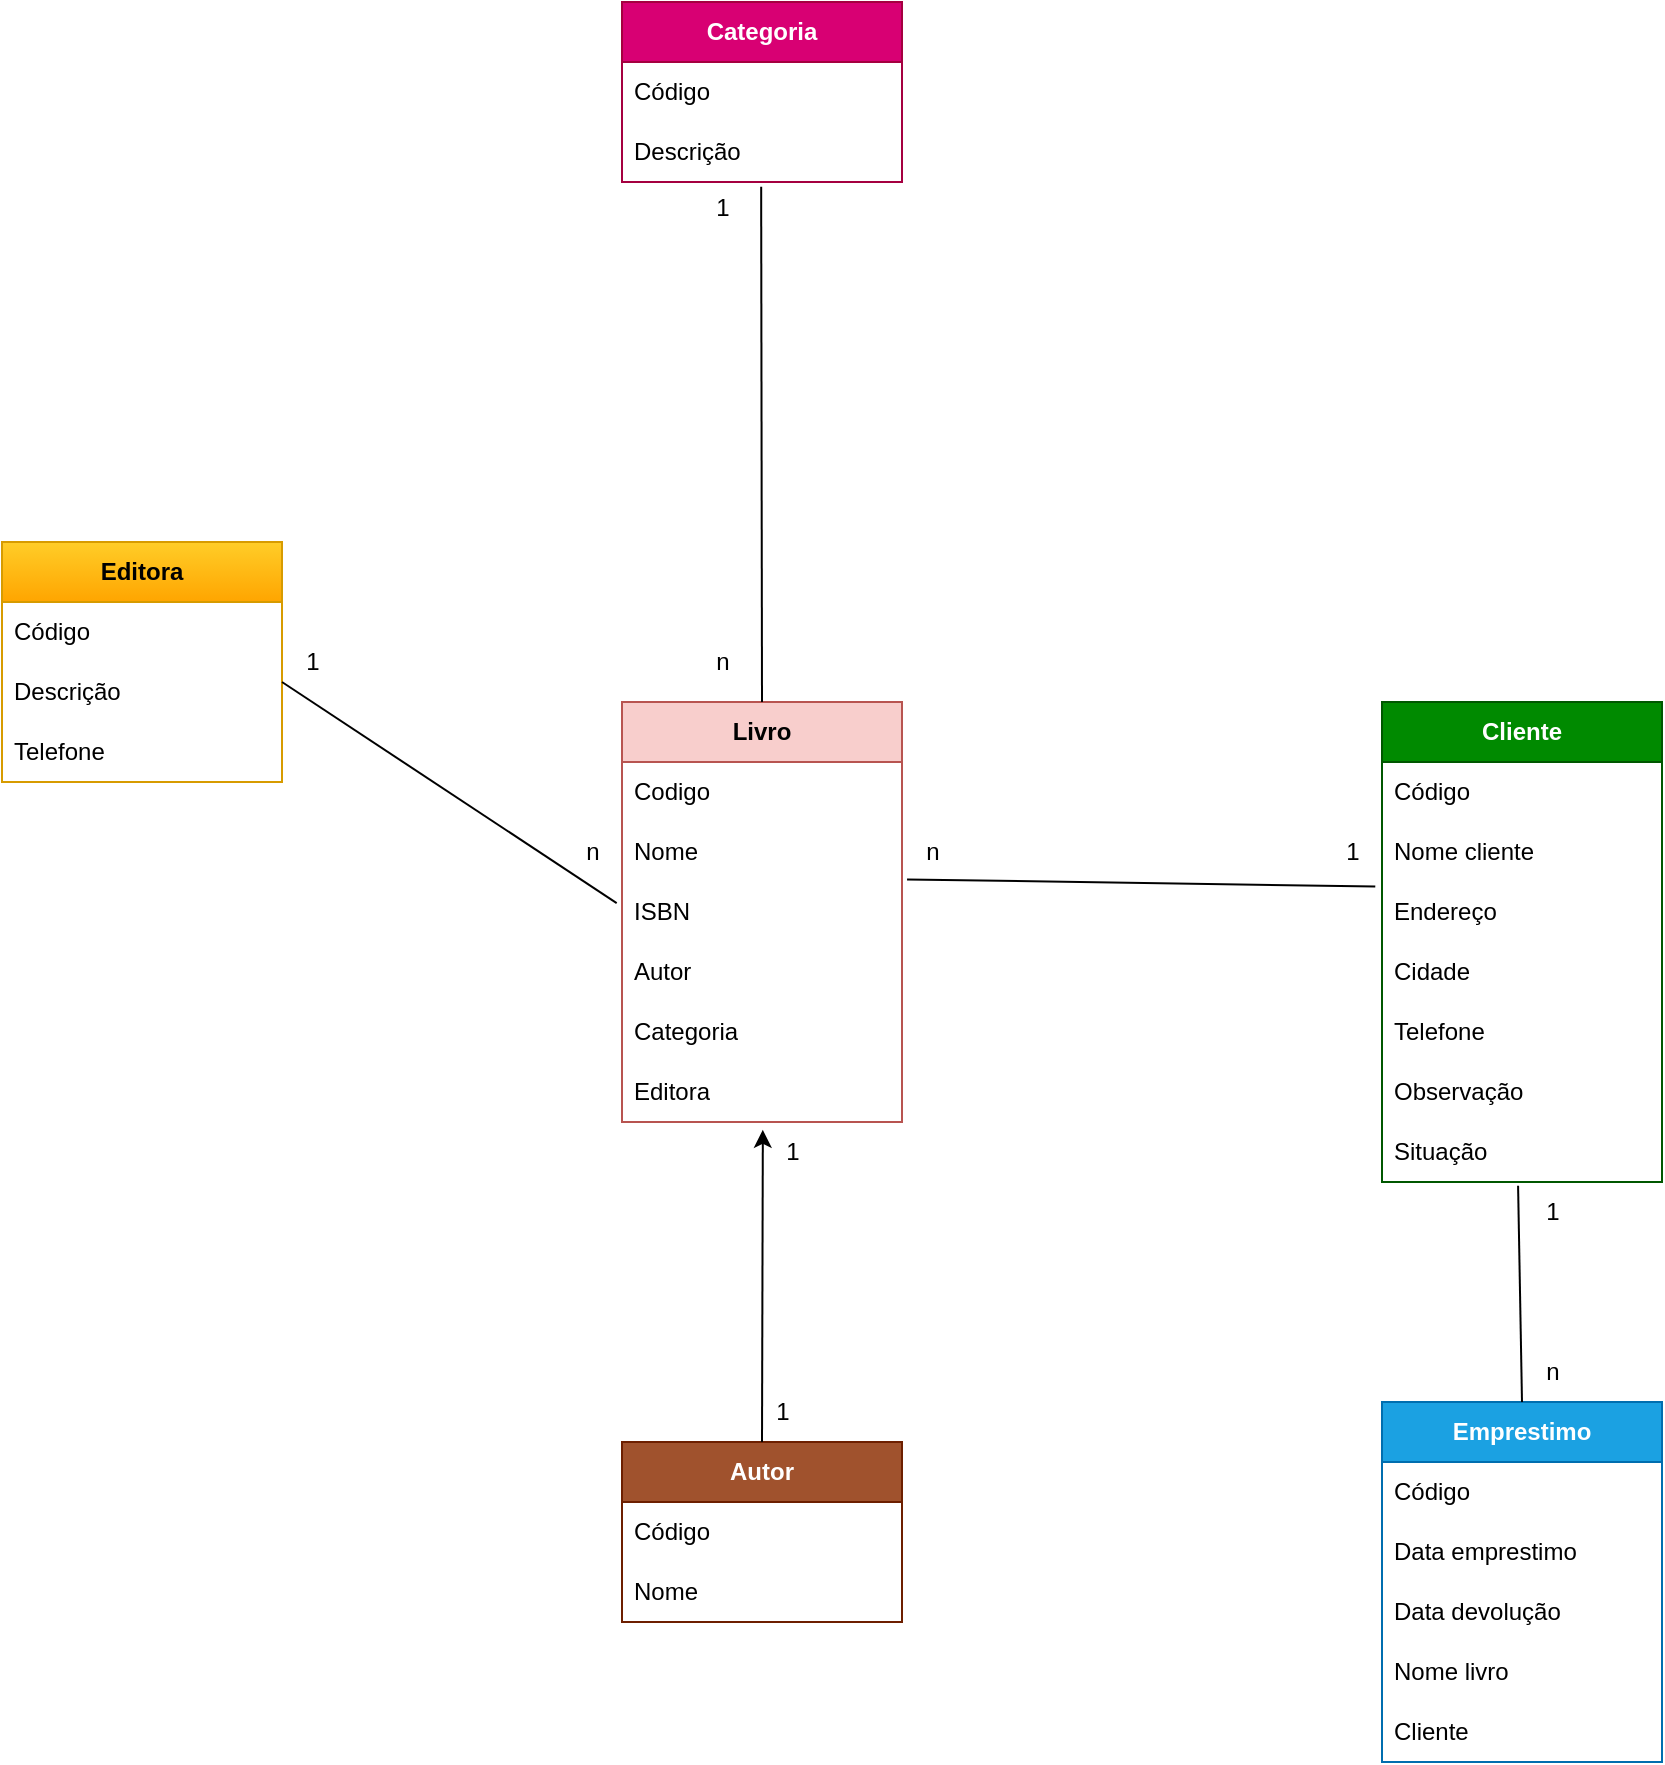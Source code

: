 <mxfile version="23.1.2" type="github">
  <diagram name="Página-1" id="LYTyenL5M_XubSDh9pUi">
    <mxGraphModel dx="2006" dy="669" grid="1" gridSize="10" guides="1" tooltips="1" connect="1" arrows="1" fold="1" page="1" pageScale="1" pageWidth="827" pageHeight="1169" math="0" shadow="0">
      <root>
        <mxCell id="0" />
        <mxCell id="1" parent="0" />
        <mxCell id="Nt8so5vk-myf7H3FsUE5-1" value="&lt;b&gt;Livro&lt;/b&gt;" style="swimlane;fontStyle=0;childLayout=stackLayout;horizontal=1;startSize=30;horizontalStack=0;resizeParent=1;resizeParentMax=0;resizeLast=0;collapsible=1;marginBottom=0;whiteSpace=wrap;html=1;fillColor=#f8cecc;strokeColor=#b85450;" parent="1" vertex="1">
          <mxGeometry x="180" y="620" width="140" height="210" as="geometry" />
        </mxCell>
        <mxCell id="b_RUJDINkFY4w8ei_x7M-7" value="Codigo" style="text;strokeColor=none;fillColor=none;align=left;verticalAlign=middle;spacingLeft=4;spacingRight=4;overflow=hidden;points=[[0,0.5],[1,0.5]];portConstraint=eastwest;rotatable=0;whiteSpace=wrap;html=1;" vertex="1" parent="Nt8so5vk-myf7H3FsUE5-1">
          <mxGeometry y="30" width="140" height="30" as="geometry" />
        </mxCell>
        <mxCell id="Nt8so5vk-myf7H3FsUE5-3" value="Nome" style="text;strokeColor=none;fillColor=none;align=left;verticalAlign=middle;spacingLeft=4;spacingRight=4;overflow=hidden;points=[[0,0.5],[1,0.5]];portConstraint=eastwest;rotatable=0;whiteSpace=wrap;html=1;" parent="Nt8so5vk-myf7H3FsUE5-1" vertex="1">
          <mxGeometry y="60" width="140" height="30" as="geometry" />
        </mxCell>
        <mxCell id="Nt8so5vk-myf7H3FsUE5-4" value="ISBN" style="text;strokeColor=none;fillColor=none;align=left;verticalAlign=middle;spacingLeft=4;spacingRight=4;overflow=hidden;points=[[0,0.5],[1,0.5]];portConstraint=eastwest;rotatable=0;whiteSpace=wrap;html=1;" parent="Nt8so5vk-myf7H3FsUE5-1" vertex="1">
          <mxGeometry y="90" width="140" height="30" as="geometry" />
        </mxCell>
        <mxCell id="QwdZJJdnSySVRxXiRAhK-1" value="Autor" style="text;strokeColor=none;fillColor=none;align=left;verticalAlign=middle;spacingLeft=4;spacingRight=4;overflow=hidden;points=[[0,0.5],[1,0.5]];portConstraint=eastwest;rotatable=0;whiteSpace=wrap;html=1;" parent="Nt8so5vk-myf7H3FsUE5-1" vertex="1">
          <mxGeometry y="120" width="140" height="30" as="geometry" />
        </mxCell>
        <mxCell id="b_RUJDINkFY4w8ei_x7M-2" value="Categoria" style="text;strokeColor=none;fillColor=none;align=left;verticalAlign=middle;spacingLeft=4;spacingRight=4;overflow=hidden;points=[[0,0.5],[1,0.5]];portConstraint=eastwest;rotatable=0;whiteSpace=wrap;html=1;" vertex="1" parent="Nt8so5vk-myf7H3FsUE5-1">
          <mxGeometry y="150" width="140" height="30" as="geometry" />
        </mxCell>
        <mxCell id="b_RUJDINkFY4w8ei_x7M-3" value="Editora" style="text;strokeColor=none;fillColor=none;align=left;verticalAlign=middle;spacingLeft=4;spacingRight=4;overflow=hidden;points=[[0,0.5],[1,0.5]];portConstraint=eastwest;rotatable=0;whiteSpace=wrap;html=1;" vertex="1" parent="Nt8so5vk-myf7H3FsUE5-1">
          <mxGeometry y="180" width="140" height="30" as="geometry" />
        </mxCell>
        <mxCell id="Nt8so5vk-myf7H3FsUE5-5" value="&lt;b&gt;Emprestimo&lt;/b&gt;" style="swimlane;fontStyle=0;childLayout=stackLayout;horizontal=1;startSize=30;horizontalStack=0;resizeParent=1;resizeParentMax=0;resizeLast=0;collapsible=1;marginBottom=0;whiteSpace=wrap;html=1;fillColor=#1ba1e2;strokeColor=#006EAF;fontColor=#ffffff;" parent="1" vertex="1">
          <mxGeometry x="560" y="970" width="140" height="180" as="geometry" />
        </mxCell>
        <mxCell id="b_RUJDINkFY4w8ei_x7M-9" value="Código" style="text;strokeColor=none;fillColor=none;align=left;verticalAlign=middle;spacingLeft=4;spacingRight=4;overflow=hidden;points=[[0,0.5],[1,0.5]];portConstraint=eastwest;rotatable=0;whiteSpace=wrap;html=1;" vertex="1" parent="Nt8so5vk-myf7H3FsUE5-5">
          <mxGeometry y="30" width="140" height="30" as="geometry" />
        </mxCell>
        <mxCell id="Nt8so5vk-myf7H3FsUE5-6" value="Data emprestimo" style="text;strokeColor=none;fillColor=none;align=left;verticalAlign=middle;spacingLeft=4;spacingRight=4;overflow=hidden;points=[[0,0.5],[1,0.5]];portConstraint=eastwest;rotatable=0;whiteSpace=wrap;html=1;" parent="Nt8so5vk-myf7H3FsUE5-5" vertex="1">
          <mxGeometry y="60" width="140" height="30" as="geometry" />
        </mxCell>
        <mxCell id="Nt8so5vk-myf7H3FsUE5-7" value="Data devolução" style="text;strokeColor=none;fillColor=none;align=left;verticalAlign=middle;spacingLeft=4;spacingRight=4;overflow=hidden;points=[[0,0.5],[1,0.5]];portConstraint=eastwest;rotatable=0;whiteSpace=wrap;html=1;" parent="Nt8so5vk-myf7H3FsUE5-5" vertex="1">
          <mxGeometry y="90" width="140" height="30" as="geometry" />
        </mxCell>
        <mxCell id="Nt8so5vk-myf7H3FsUE5-8" value="Nome livro" style="text;strokeColor=none;fillColor=none;align=left;verticalAlign=middle;spacingLeft=4;spacingRight=4;overflow=hidden;points=[[0,0.5],[1,0.5]];portConstraint=eastwest;rotatable=0;whiteSpace=wrap;html=1;" parent="Nt8so5vk-myf7H3FsUE5-5" vertex="1">
          <mxGeometry y="120" width="140" height="30" as="geometry" />
        </mxCell>
        <mxCell id="b_RUJDINkFY4w8ei_x7M-10" value="Cliente" style="text;strokeColor=none;fillColor=none;align=left;verticalAlign=middle;spacingLeft=4;spacingRight=4;overflow=hidden;points=[[0,0.5],[1,0.5]];portConstraint=eastwest;rotatable=0;whiteSpace=wrap;html=1;" vertex="1" parent="Nt8so5vk-myf7H3FsUE5-5">
          <mxGeometry y="150" width="140" height="30" as="geometry" />
        </mxCell>
        <mxCell id="Nt8so5vk-myf7H3FsUE5-9" value="&lt;b&gt;Cliente&lt;/b&gt;" style="swimlane;fontStyle=0;childLayout=stackLayout;horizontal=1;startSize=30;horizontalStack=0;resizeParent=1;resizeParentMax=0;resizeLast=0;collapsible=1;marginBottom=0;whiteSpace=wrap;html=1;fillColor=#008a00;fontColor=#ffffff;strokeColor=#005700;" parent="1" vertex="1">
          <mxGeometry x="560" y="620" width="140" height="240" as="geometry" />
        </mxCell>
        <mxCell id="b_RUJDINkFY4w8ei_x7M-8" value="Código" style="text;strokeColor=none;fillColor=none;align=left;verticalAlign=middle;spacingLeft=4;spacingRight=4;overflow=hidden;points=[[0,0.5],[1,0.5]];portConstraint=eastwest;rotatable=0;whiteSpace=wrap;html=1;" vertex="1" parent="Nt8so5vk-myf7H3FsUE5-9">
          <mxGeometry y="30" width="140" height="30" as="geometry" />
        </mxCell>
        <mxCell id="Nt8so5vk-myf7H3FsUE5-10" value="Nome cliente" style="text;strokeColor=none;fillColor=none;align=left;verticalAlign=middle;spacingLeft=4;spacingRight=4;overflow=hidden;points=[[0,0.5],[1,0.5]];portConstraint=eastwest;rotatable=0;whiteSpace=wrap;html=1;" parent="Nt8so5vk-myf7H3FsUE5-9" vertex="1">
          <mxGeometry y="60" width="140" height="30" as="geometry" />
        </mxCell>
        <mxCell id="Nt8so5vk-myf7H3FsUE5-11" value="Endereço" style="text;strokeColor=none;fillColor=none;align=left;verticalAlign=middle;spacingLeft=4;spacingRight=4;overflow=hidden;points=[[0,0.5],[1,0.5]];portConstraint=eastwest;rotatable=0;whiteSpace=wrap;html=1;" parent="Nt8so5vk-myf7H3FsUE5-9" vertex="1">
          <mxGeometry y="90" width="140" height="30" as="geometry" />
        </mxCell>
        <mxCell id="Nt8so5vk-myf7H3FsUE5-12" value="Cidade" style="text;strokeColor=none;fillColor=none;align=left;verticalAlign=middle;spacingLeft=4;spacingRight=4;overflow=hidden;points=[[0,0.5],[1,0.5]];portConstraint=eastwest;rotatable=0;whiteSpace=wrap;html=1;" parent="Nt8so5vk-myf7H3FsUE5-9" vertex="1">
          <mxGeometry y="120" width="140" height="30" as="geometry" />
        </mxCell>
        <mxCell id="b_RUJDINkFY4w8ei_x7M-4" value="Telefone" style="text;strokeColor=none;fillColor=none;align=left;verticalAlign=middle;spacingLeft=4;spacingRight=4;overflow=hidden;points=[[0,0.5],[1,0.5]];portConstraint=eastwest;rotatable=0;whiteSpace=wrap;html=1;" vertex="1" parent="Nt8so5vk-myf7H3FsUE5-9">
          <mxGeometry y="150" width="140" height="30" as="geometry" />
        </mxCell>
        <mxCell id="b_RUJDINkFY4w8ei_x7M-5" value="Observação" style="text;strokeColor=none;fillColor=none;align=left;verticalAlign=middle;spacingLeft=4;spacingRight=4;overflow=hidden;points=[[0,0.5],[1,0.5]];portConstraint=eastwest;rotatable=0;whiteSpace=wrap;html=1;" vertex="1" parent="Nt8so5vk-myf7H3FsUE5-9">
          <mxGeometry y="180" width="140" height="30" as="geometry" />
        </mxCell>
        <mxCell id="b_RUJDINkFY4w8ei_x7M-6" value="Situação" style="text;strokeColor=none;fillColor=none;align=left;verticalAlign=middle;spacingLeft=4;spacingRight=4;overflow=hidden;points=[[0,0.5],[1,0.5]];portConstraint=eastwest;rotatable=0;whiteSpace=wrap;html=1;" vertex="1" parent="Nt8so5vk-myf7H3FsUE5-9">
          <mxGeometry y="210" width="140" height="30" as="geometry" />
        </mxCell>
        <mxCell id="8Woj3Ze8O1TRlN3UBYYy-1" value="&lt;b&gt;Autor&lt;/b&gt;" style="swimlane;fontStyle=0;childLayout=stackLayout;horizontal=1;startSize=30;horizontalStack=0;resizeParent=1;resizeParentMax=0;resizeLast=0;collapsible=1;marginBottom=0;whiteSpace=wrap;html=1;fillColor=#a0522d;fontColor=#ffffff;strokeColor=#6D1F00;" parent="1" vertex="1">
          <mxGeometry x="180" y="990" width="140" height="90" as="geometry" />
        </mxCell>
        <mxCell id="8Woj3Ze8O1TRlN3UBYYy-2" value="Código" style="text;strokeColor=none;fillColor=none;align=left;verticalAlign=middle;spacingLeft=4;spacingRight=4;overflow=hidden;points=[[0,0.5],[1,0.5]];portConstraint=eastwest;rotatable=0;whiteSpace=wrap;html=1;" parent="8Woj3Ze8O1TRlN3UBYYy-1" vertex="1">
          <mxGeometry y="30" width="140" height="30" as="geometry" />
        </mxCell>
        <mxCell id="8Woj3Ze8O1TRlN3UBYYy-3" value="Nome" style="text;strokeColor=none;fillColor=none;align=left;verticalAlign=middle;spacingLeft=4;spacingRight=4;overflow=hidden;points=[[0,0.5],[1,0.5]];portConstraint=eastwest;rotatable=0;whiteSpace=wrap;html=1;" parent="8Woj3Ze8O1TRlN3UBYYy-1" vertex="1">
          <mxGeometry y="60" width="140" height="30" as="geometry" />
        </mxCell>
        <mxCell id="8Woj3Ze8O1TRlN3UBYYy-5" value="&lt;b&gt;Editora&lt;/b&gt;" style="swimlane;fontStyle=0;childLayout=stackLayout;horizontal=1;startSize=30;horizontalStack=0;resizeParent=1;resizeParentMax=0;resizeLast=0;collapsible=1;marginBottom=0;whiteSpace=wrap;html=1;fillColor=#ffcd28;strokeColor=#d79b00;gradientColor=#ffa500;" parent="1" vertex="1">
          <mxGeometry x="-130" y="540" width="140" height="120" as="geometry" />
        </mxCell>
        <mxCell id="8Woj3Ze8O1TRlN3UBYYy-6" value="Código" style="text;strokeColor=none;fillColor=none;align=left;verticalAlign=middle;spacingLeft=4;spacingRight=4;overflow=hidden;points=[[0,0.5],[1,0.5]];portConstraint=eastwest;rotatable=0;whiteSpace=wrap;html=1;" parent="8Woj3Ze8O1TRlN3UBYYy-5" vertex="1">
          <mxGeometry y="30" width="140" height="30" as="geometry" />
        </mxCell>
        <mxCell id="8Woj3Ze8O1TRlN3UBYYy-13" value="" style="endArrow=none;html=1;rounded=0;exitX=-0.019;exitY=0.352;exitDx=0;exitDy=0;exitPerimeter=0;" parent="8Woj3Ze8O1TRlN3UBYYy-5" source="Nt8so5vk-myf7H3FsUE5-4" edge="1">
          <mxGeometry width="50" height="50" relative="1" as="geometry">
            <mxPoint x="90" y="120" as="sourcePoint" />
            <mxPoint x="140" y="70" as="targetPoint" />
          </mxGeometry>
        </mxCell>
        <mxCell id="8Woj3Ze8O1TRlN3UBYYy-8" value="Descrição" style="text;strokeColor=none;fillColor=none;align=left;verticalAlign=middle;spacingLeft=4;spacingRight=4;overflow=hidden;points=[[0,0.5],[1,0.5]];portConstraint=eastwest;rotatable=0;whiteSpace=wrap;html=1;" parent="8Woj3Ze8O1TRlN3UBYYy-5" vertex="1">
          <mxGeometry y="60" width="140" height="30" as="geometry" />
        </mxCell>
        <mxCell id="b_RUJDINkFY4w8ei_x7M-1" value="Telefone" style="text;strokeColor=none;fillColor=none;align=left;verticalAlign=middle;spacingLeft=4;spacingRight=4;overflow=hidden;points=[[0,0.5],[1,0.5]];portConstraint=eastwest;rotatable=0;whiteSpace=wrap;html=1;" vertex="1" parent="8Woj3Ze8O1TRlN3UBYYy-5">
          <mxGeometry y="90" width="140" height="30" as="geometry" />
        </mxCell>
        <mxCell id="8Woj3Ze8O1TRlN3UBYYy-9" value="&lt;b&gt;Categoria&lt;/b&gt;" style="swimlane;fontStyle=0;childLayout=stackLayout;horizontal=1;startSize=30;horizontalStack=0;resizeParent=1;resizeParentMax=0;resizeLast=0;collapsible=1;marginBottom=0;whiteSpace=wrap;html=1;fillColor=#d80073;fontColor=#ffffff;strokeColor=#A50040;" parent="1" vertex="1">
          <mxGeometry x="180" y="270" width="140" height="90" as="geometry" />
        </mxCell>
        <mxCell id="8Woj3Ze8O1TRlN3UBYYy-10" value="Código" style="text;strokeColor=none;fillColor=none;align=left;verticalAlign=middle;spacingLeft=4;spacingRight=4;overflow=hidden;points=[[0,0.5],[1,0.5]];portConstraint=eastwest;rotatable=0;whiteSpace=wrap;html=1;" parent="8Woj3Ze8O1TRlN3UBYYy-9" vertex="1">
          <mxGeometry y="30" width="140" height="30" as="geometry" />
        </mxCell>
        <mxCell id="8Woj3Ze8O1TRlN3UBYYy-11" value="Descrição" style="text;strokeColor=none;fillColor=none;align=left;verticalAlign=middle;spacingLeft=4;spacingRight=4;overflow=hidden;points=[[0,0.5],[1,0.5]];portConstraint=eastwest;rotatable=0;whiteSpace=wrap;html=1;" parent="8Woj3Ze8O1TRlN3UBYYy-9" vertex="1">
          <mxGeometry y="60" width="140" height="30" as="geometry" />
        </mxCell>
        <mxCell id="8Woj3Ze8O1TRlN3UBYYy-14" value="" style="endArrow=classic;html=1;rounded=0;exitX=0.5;exitY=0;exitDx=0;exitDy=0;entryX=0.503;entryY=1.131;entryDx=0;entryDy=0;entryPerimeter=0;" parent="1" source="8Woj3Ze8O1TRlN3UBYYy-1" target="b_RUJDINkFY4w8ei_x7M-3" edge="1">
          <mxGeometry width="50" height="50" relative="1" as="geometry">
            <mxPoint x="248.11" y="970" as="sourcePoint" />
            <mxPoint x="250" y="810" as="targetPoint" />
          </mxGeometry>
        </mxCell>
        <mxCell id="8Woj3Ze8O1TRlN3UBYYy-15" value="" style="endArrow=none;html=1;rounded=0;exitX=0.5;exitY=0;exitDx=0;exitDy=0;entryX=0.497;entryY=1.081;entryDx=0;entryDy=0;entryPerimeter=0;" parent="1" source="Nt8so5vk-myf7H3FsUE5-1" target="8Woj3Ze8O1TRlN3UBYYy-11" edge="1">
          <mxGeometry width="50" height="50" relative="1" as="geometry">
            <mxPoint x="250" y="600" as="sourcePoint" />
            <mxPoint x="252.66" y="372.94" as="targetPoint" />
          </mxGeometry>
        </mxCell>
        <mxCell id="8Woj3Ze8O1TRlN3UBYYy-16" value="" style="endArrow=none;html=1;rounded=0;exitX=1.018;exitY=-0.043;exitDx=0;exitDy=0;exitPerimeter=0;entryX=-0.024;entryY=0.075;entryDx=0;entryDy=0;entryPerimeter=0;" parent="1" source="Nt8so5vk-myf7H3FsUE5-4" target="Nt8so5vk-myf7H3FsUE5-11" edge="1">
          <mxGeometry width="50" height="50" relative="1" as="geometry">
            <mxPoint x="420" y="720" as="sourcePoint" />
            <mxPoint x="470" y="670" as="targetPoint" />
          </mxGeometry>
        </mxCell>
        <mxCell id="8Woj3Ze8O1TRlN3UBYYy-17" value="" style="endArrow=none;html=1;rounded=0;exitX=0.5;exitY=0;exitDx=0;exitDy=0;entryX=0.486;entryY=1.061;entryDx=0;entryDy=0;entryPerimeter=0;" parent="1" source="Nt8so5vk-myf7H3FsUE5-5" target="b_RUJDINkFY4w8ei_x7M-6" edge="1">
          <mxGeometry width="50" height="50" relative="1" as="geometry">
            <mxPoint x="610" y="810" as="sourcePoint" />
            <mxPoint x="630" y="870" as="targetPoint" />
          </mxGeometry>
        </mxCell>
        <mxCell id="b_RUJDINkFY4w8ei_x7M-11" value="1" style="text;html=1;align=center;verticalAlign=middle;resizable=0;points=[];autosize=1;strokeColor=none;fillColor=none;" vertex="1" parent="1">
          <mxGeometry x="215" y="358" width="30" height="30" as="geometry" />
        </mxCell>
        <mxCell id="b_RUJDINkFY4w8ei_x7M-13" value="n" style="text;html=1;align=center;verticalAlign=middle;resizable=0;points=[];autosize=1;strokeColor=none;fillColor=none;" vertex="1" parent="1">
          <mxGeometry x="215" y="585" width="30" height="30" as="geometry" />
        </mxCell>
        <mxCell id="b_RUJDINkFY4w8ei_x7M-14" value="1" style="text;html=1;align=center;verticalAlign=middle;resizable=0;points=[];autosize=1;strokeColor=none;fillColor=none;" vertex="1" parent="1">
          <mxGeometry x="530" y="680" width="30" height="30" as="geometry" />
        </mxCell>
        <mxCell id="b_RUJDINkFY4w8ei_x7M-15" value="n" style="text;html=1;align=center;verticalAlign=middle;resizable=0;points=[];autosize=1;strokeColor=none;fillColor=none;" vertex="1" parent="1">
          <mxGeometry x="320" y="680" width="30" height="30" as="geometry" />
        </mxCell>
        <mxCell id="b_RUJDINkFY4w8ei_x7M-16" value="1" style="text;html=1;align=center;verticalAlign=middle;resizable=0;points=[];autosize=1;strokeColor=none;fillColor=none;" vertex="1" parent="1">
          <mxGeometry x="10" y="585" width="30" height="30" as="geometry" />
        </mxCell>
        <mxCell id="b_RUJDINkFY4w8ei_x7M-17" value="n" style="text;html=1;align=center;verticalAlign=middle;resizable=0;points=[];autosize=1;strokeColor=none;fillColor=none;" vertex="1" parent="1">
          <mxGeometry x="150" y="680" width="30" height="30" as="geometry" />
        </mxCell>
        <mxCell id="b_RUJDINkFY4w8ei_x7M-18" value="1" style="text;html=1;align=center;verticalAlign=middle;resizable=0;points=[];autosize=1;strokeColor=none;fillColor=none;" vertex="1" parent="1">
          <mxGeometry x="250" y="830" width="30" height="30" as="geometry" />
        </mxCell>
        <mxCell id="b_RUJDINkFY4w8ei_x7M-19" value="1" style="text;html=1;align=center;verticalAlign=middle;resizable=0;points=[];autosize=1;strokeColor=none;fillColor=none;" vertex="1" parent="1">
          <mxGeometry x="245" y="960" width="30" height="30" as="geometry" />
        </mxCell>
        <mxCell id="b_RUJDINkFY4w8ei_x7M-20" value="1" style="text;html=1;align=center;verticalAlign=middle;resizable=0;points=[];autosize=1;strokeColor=none;fillColor=none;" vertex="1" parent="1">
          <mxGeometry x="630" y="860" width="30" height="30" as="geometry" />
        </mxCell>
        <mxCell id="b_RUJDINkFY4w8ei_x7M-21" value="n" style="text;html=1;align=center;verticalAlign=middle;resizable=0;points=[];autosize=1;strokeColor=none;fillColor=none;" vertex="1" parent="1">
          <mxGeometry x="630" y="940" width="30" height="30" as="geometry" />
        </mxCell>
      </root>
    </mxGraphModel>
  </diagram>
</mxfile>
